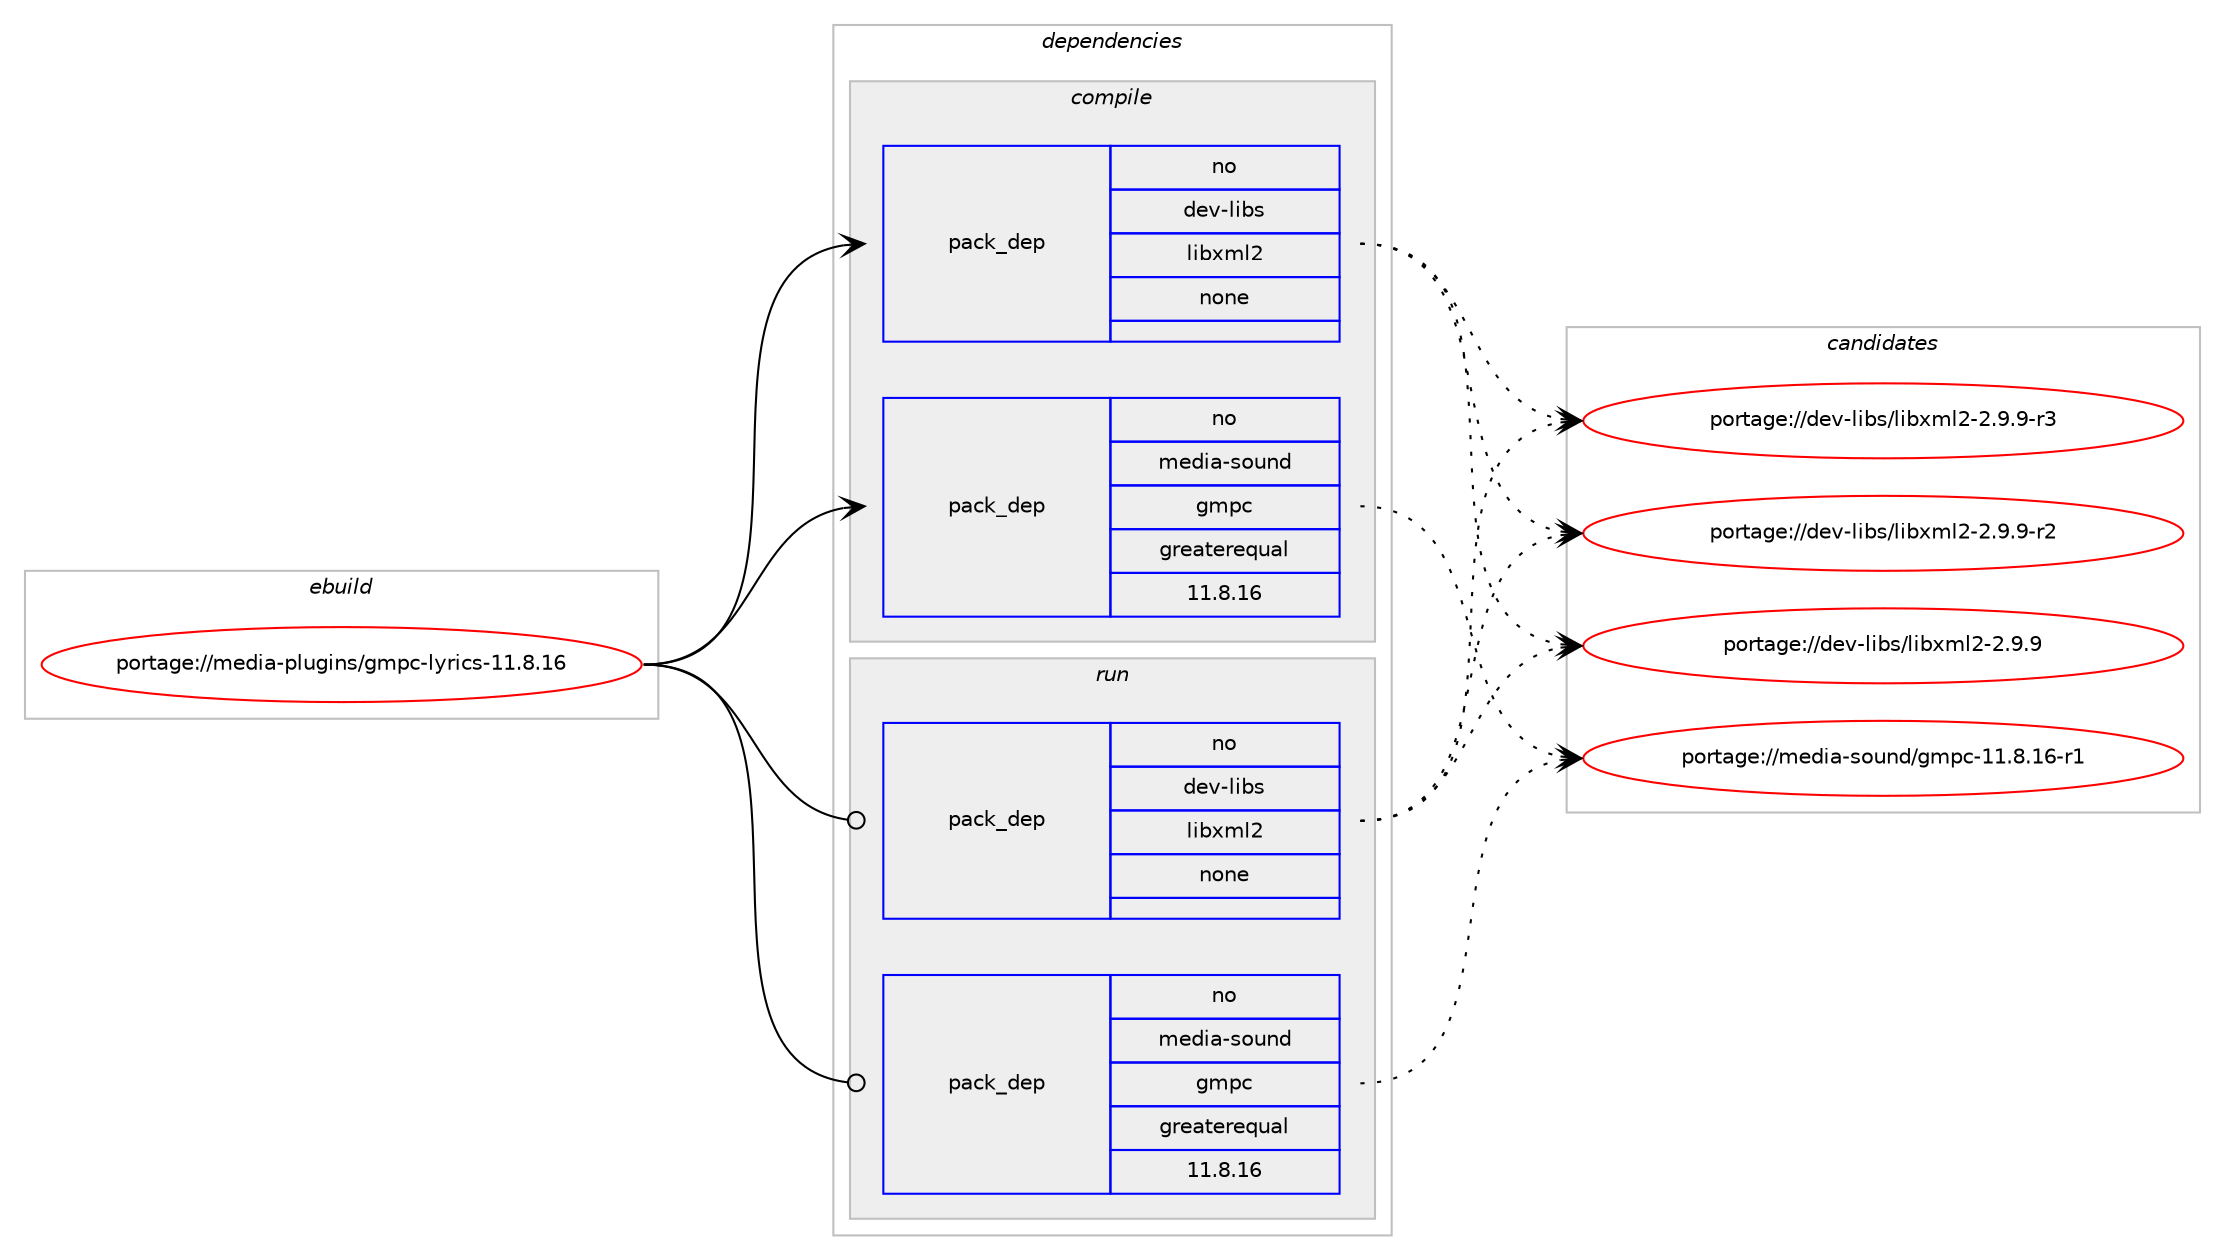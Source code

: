 digraph prolog {

# *************
# Graph options
# *************

newrank=true;
concentrate=true;
compound=true;
graph [rankdir=LR,fontname=Helvetica,fontsize=10,ranksep=1.5];#, ranksep=2.5, nodesep=0.2];
edge  [arrowhead=vee];
node  [fontname=Helvetica,fontsize=10];

# **********
# The ebuild
# **********

subgraph cluster_leftcol {
color=gray;
label=<<i>ebuild</i>>;
id [label="portage://media-plugins/gmpc-lyrics-11.8.16", color=red, width=4, href="../media-plugins/gmpc-lyrics-11.8.16.svg"];
}

# ****************
# The dependencies
# ****************

subgraph cluster_midcol {
color=gray;
label=<<i>dependencies</i>>;
subgraph cluster_compile {
fillcolor="#eeeeee";
style=filled;
label=<<i>compile</i>>;
subgraph pack153876 {
dependency202194 [label=<<TABLE BORDER="0" CELLBORDER="1" CELLSPACING="0" CELLPADDING="4" WIDTH="220"><TR><TD ROWSPAN="6" CELLPADDING="30">pack_dep</TD></TR><TR><TD WIDTH="110">no</TD></TR><TR><TD>dev-libs</TD></TR><TR><TD>libxml2</TD></TR><TR><TD>none</TD></TR><TR><TD></TD></TR></TABLE>>, shape=none, color=blue];
}
id:e -> dependency202194:w [weight=20,style="solid",arrowhead="vee"];
subgraph pack153877 {
dependency202195 [label=<<TABLE BORDER="0" CELLBORDER="1" CELLSPACING="0" CELLPADDING="4" WIDTH="220"><TR><TD ROWSPAN="6" CELLPADDING="30">pack_dep</TD></TR><TR><TD WIDTH="110">no</TD></TR><TR><TD>media-sound</TD></TR><TR><TD>gmpc</TD></TR><TR><TD>greaterequal</TD></TR><TR><TD>11.8.16</TD></TR></TABLE>>, shape=none, color=blue];
}
id:e -> dependency202195:w [weight=20,style="solid",arrowhead="vee"];
}
subgraph cluster_compileandrun {
fillcolor="#eeeeee";
style=filled;
label=<<i>compile and run</i>>;
}
subgraph cluster_run {
fillcolor="#eeeeee";
style=filled;
label=<<i>run</i>>;
subgraph pack153878 {
dependency202196 [label=<<TABLE BORDER="0" CELLBORDER="1" CELLSPACING="0" CELLPADDING="4" WIDTH="220"><TR><TD ROWSPAN="6" CELLPADDING="30">pack_dep</TD></TR><TR><TD WIDTH="110">no</TD></TR><TR><TD>dev-libs</TD></TR><TR><TD>libxml2</TD></TR><TR><TD>none</TD></TR><TR><TD></TD></TR></TABLE>>, shape=none, color=blue];
}
id:e -> dependency202196:w [weight=20,style="solid",arrowhead="odot"];
subgraph pack153879 {
dependency202197 [label=<<TABLE BORDER="0" CELLBORDER="1" CELLSPACING="0" CELLPADDING="4" WIDTH="220"><TR><TD ROWSPAN="6" CELLPADDING="30">pack_dep</TD></TR><TR><TD WIDTH="110">no</TD></TR><TR><TD>media-sound</TD></TR><TR><TD>gmpc</TD></TR><TR><TD>greaterequal</TD></TR><TR><TD>11.8.16</TD></TR></TABLE>>, shape=none, color=blue];
}
id:e -> dependency202197:w [weight=20,style="solid",arrowhead="odot"];
}
}

# **************
# The candidates
# **************

subgraph cluster_choices {
rank=same;
color=gray;
label=<<i>candidates</i>>;

subgraph choice153876 {
color=black;
nodesep=1;
choice10010111845108105981154710810598120109108504550465746574511451 [label="portage://dev-libs/libxml2-2.9.9-r3", color=red, width=4,href="../dev-libs/libxml2-2.9.9-r3.svg"];
choice10010111845108105981154710810598120109108504550465746574511450 [label="portage://dev-libs/libxml2-2.9.9-r2", color=red, width=4,href="../dev-libs/libxml2-2.9.9-r2.svg"];
choice1001011184510810598115471081059812010910850455046574657 [label="portage://dev-libs/libxml2-2.9.9", color=red, width=4,href="../dev-libs/libxml2-2.9.9.svg"];
dependency202194:e -> choice10010111845108105981154710810598120109108504550465746574511451:w [style=dotted,weight="100"];
dependency202194:e -> choice10010111845108105981154710810598120109108504550465746574511450:w [style=dotted,weight="100"];
dependency202194:e -> choice1001011184510810598115471081059812010910850455046574657:w [style=dotted,weight="100"];
}
subgraph choice153877 {
color=black;
nodesep=1;
choice1091011001059745115111117110100471031091129945494946564649544511449 [label="portage://media-sound/gmpc-11.8.16-r1", color=red, width=4,href="../media-sound/gmpc-11.8.16-r1.svg"];
dependency202195:e -> choice1091011001059745115111117110100471031091129945494946564649544511449:w [style=dotted,weight="100"];
}
subgraph choice153878 {
color=black;
nodesep=1;
choice10010111845108105981154710810598120109108504550465746574511451 [label="portage://dev-libs/libxml2-2.9.9-r3", color=red, width=4,href="../dev-libs/libxml2-2.9.9-r3.svg"];
choice10010111845108105981154710810598120109108504550465746574511450 [label="portage://dev-libs/libxml2-2.9.9-r2", color=red, width=4,href="../dev-libs/libxml2-2.9.9-r2.svg"];
choice1001011184510810598115471081059812010910850455046574657 [label="portage://dev-libs/libxml2-2.9.9", color=red, width=4,href="../dev-libs/libxml2-2.9.9.svg"];
dependency202196:e -> choice10010111845108105981154710810598120109108504550465746574511451:w [style=dotted,weight="100"];
dependency202196:e -> choice10010111845108105981154710810598120109108504550465746574511450:w [style=dotted,weight="100"];
dependency202196:e -> choice1001011184510810598115471081059812010910850455046574657:w [style=dotted,weight="100"];
}
subgraph choice153879 {
color=black;
nodesep=1;
choice1091011001059745115111117110100471031091129945494946564649544511449 [label="portage://media-sound/gmpc-11.8.16-r1", color=red, width=4,href="../media-sound/gmpc-11.8.16-r1.svg"];
dependency202197:e -> choice1091011001059745115111117110100471031091129945494946564649544511449:w [style=dotted,weight="100"];
}
}

}
